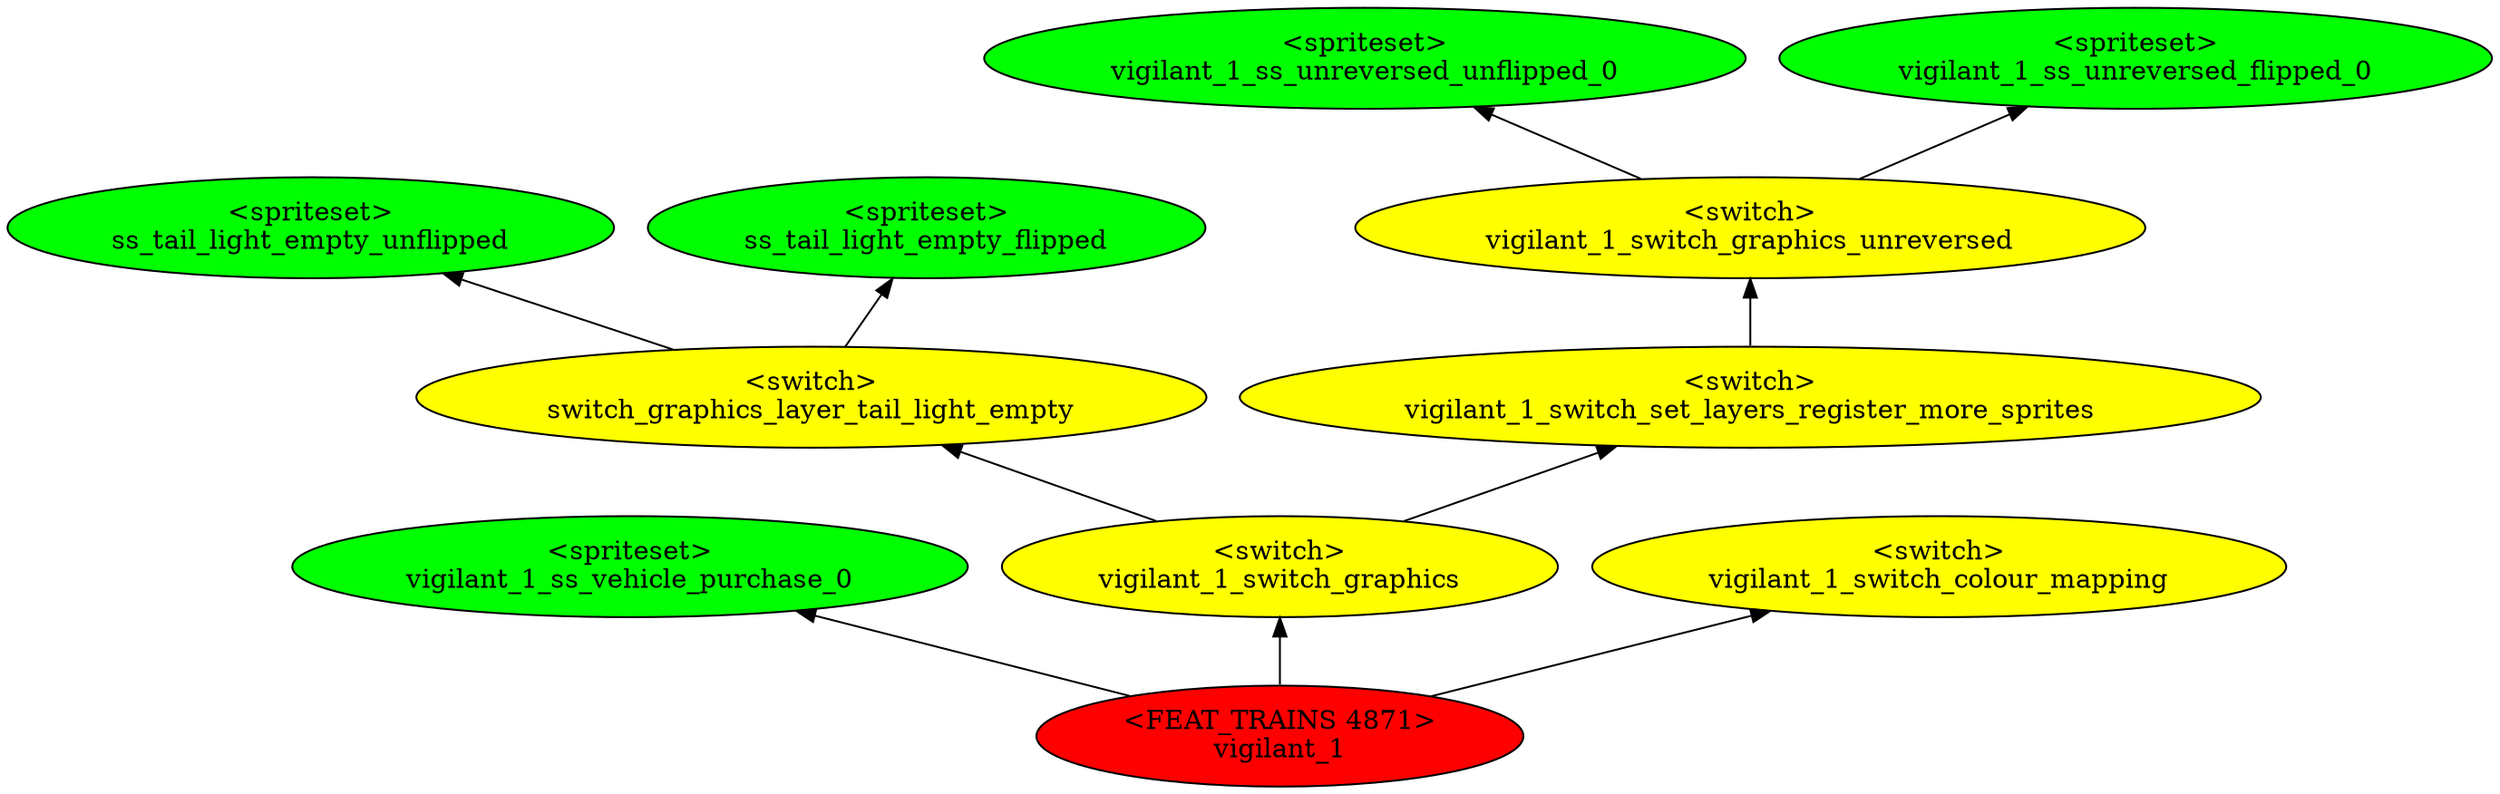 digraph {
rankdir="BT"
ss_tail_light_empty_unflipped [fillcolor=green style="filled" label="<spriteset>\nss_tail_light_empty_unflipped"]
ss_tail_light_empty_flipped [fillcolor=green style="filled" label="<spriteset>\nss_tail_light_empty_flipped"]
switch_graphics_layer_tail_light_empty [fillcolor=yellow style="filled" label="<switch>\nswitch_graphics_layer_tail_light_empty"]
vigilant_1_ss_unreversed_unflipped_0 [fillcolor=green style="filled" label="<spriteset>\nvigilant_1_ss_unreversed_unflipped_0"]
vigilant_1_ss_unreversed_flipped_0 [fillcolor=green style="filled" label="<spriteset>\nvigilant_1_ss_unreversed_flipped_0"]
vigilant_1_switch_graphics_unreversed [fillcolor=yellow style="filled" label="<switch>\nvigilant_1_switch_graphics_unreversed"]
vigilant_1_ss_vehicle_purchase_0 [fillcolor=green style="filled" label="<spriteset>\nvigilant_1_ss_vehicle_purchase_0"]
vigilant_1_switch_set_layers_register_more_sprites [fillcolor=yellow style="filled" label="<switch>\nvigilant_1_switch_set_layers_register_more_sprites"]
vigilant_1_switch_graphics [fillcolor=yellow style="filled" label="<switch>\nvigilant_1_switch_graphics"]
vigilant_1_switch_colour_mapping [fillcolor=yellow style="filled" label="<switch>\nvigilant_1_switch_colour_mapping"]
vigilant_1 [fillcolor=red style="filled" label="<FEAT_TRAINS 4871>\nvigilant_1"]
vigilant_1->vigilant_1_ss_vehicle_purchase_0
vigilant_1->vigilant_1_switch_graphics
vigilant_1->vigilant_1_switch_colour_mapping
vigilant_1_switch_set_layers_register_more_sprites->vigilant_1_switch_graphics_unreversed
switch_graphics_layer_tail_light_empty->ss_tail_light_empty_flipped
vigilant_1_switch_graphics->switch_graphics_layer_tail_light_empty
vigilant_1_switch_graphics_unreversed->vigilant_1_ss_unreversed_unflipped_0
vigilant_1_switch_graphics->vigilant_1_switch_set_layers_register_more_sprites
switch_graphics_layer_tail_light_empty->ss_tail_light_empty_unflipped
vigilant_1_switch_graphics_unreversed->vigilant_1_ss_unreversed_flipped_0
}
